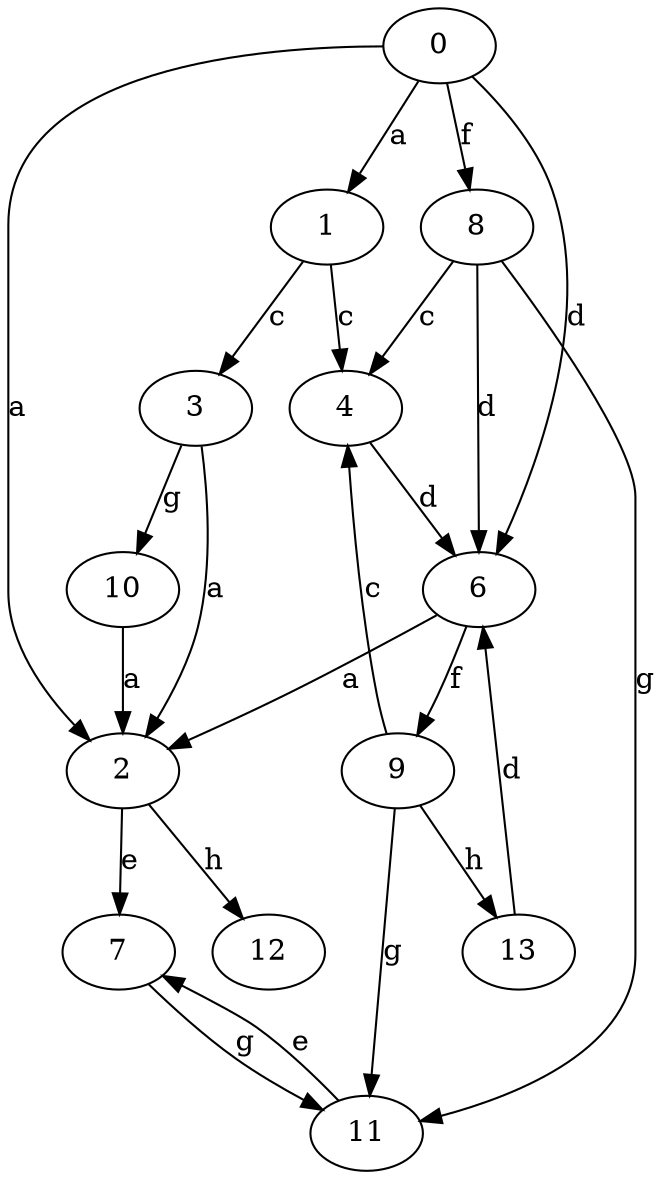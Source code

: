 strict digraph  {
0;
1;
2;
3;
4;
6;
7;
8;
9;
10;
11;
12;
13;
0 -> 1  [label=a];
0 -> 2  [label=a];
0 -> 6  [label=d];
0 -> 8  [label=f];
1 -> 3  [label=c];
1 -> 4  [label=c];
2 -> 7  [label=e];
2 -> 12  [label=h];
3 -> 2  [label=a];
3 -> 10  [label=g];
4 -> 6  [label=d];
6 -> 2  [label=a];
6 -> 9  [label=f];
7 -> 11  [label=g];
8 -> 4  [label=c];
8 -> 6  [label=d];
8 -> 11  [label=g];
9 -> 4  [label=c];
9 -> 11  [label=g];
9 -> 13  [label=h];
10 -> 2  [label=a];
11 -> 7  [label=e];
13 -> 6  [label=d];
}

